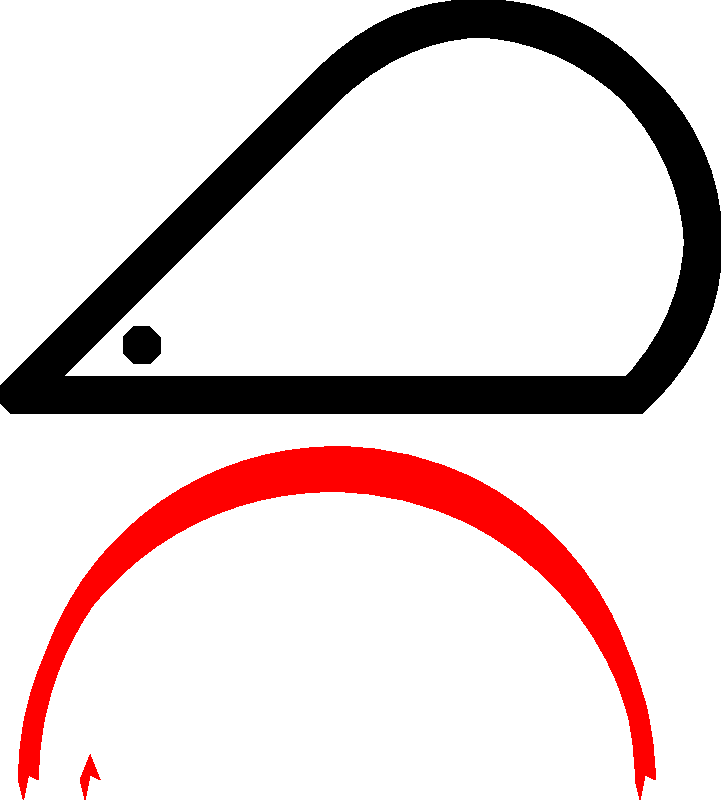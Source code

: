 size(400);

pen convex=makepen(scale(10)*polygon(8));
draw((0.4,0.16),convex);
draw((0,0)---(1,1)..(2,0)--cycle,convex);

pen nonconvex=scale(10)*
  makepen((0,0)--(0.25,-1)--(0.5,0.25)--(1,0)--(0.5,1.25)--cycle)+red;

draw((0.2,-1.25),nonconvex);
draw((0,-1.25)..(1,-0.25)..(2,-1.25),nonconvex);
